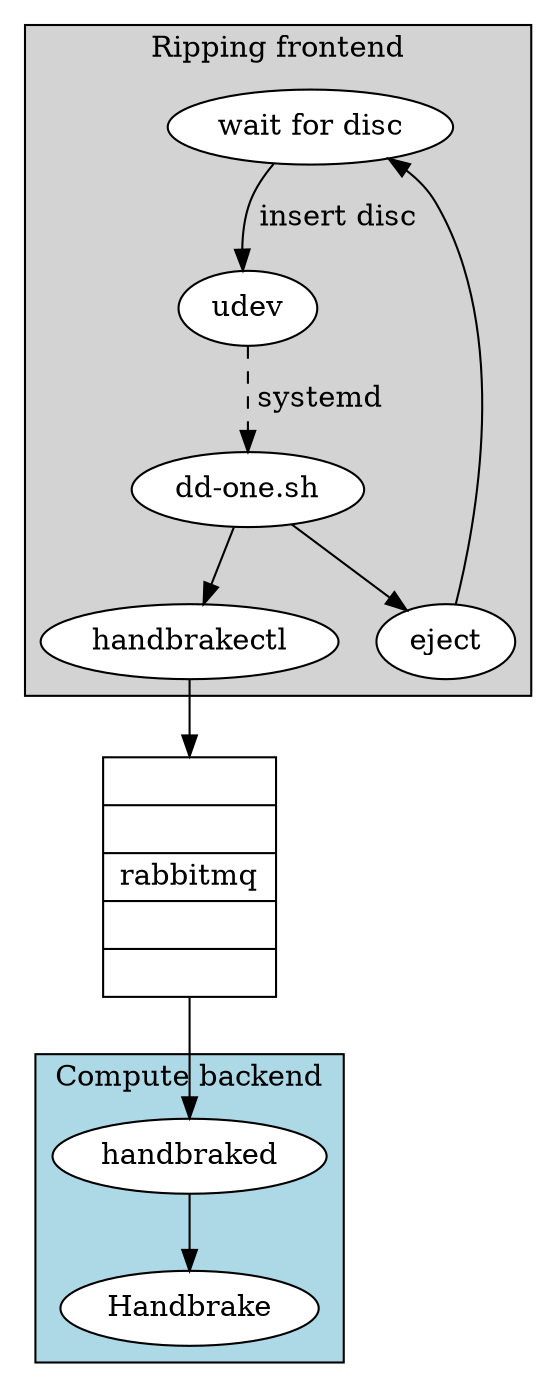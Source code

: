 digraph G {
    subgraph cluster_ddonefrontend {
        node [style=filled,fillcolor=white];
        style=filled;
        fillcolor=lightgrey;
        label="Ripping frontend";
        "wait for disc" -> udev [label=" insert disc  "];
        udev -> "dd-one.sh" [label=" systemd",style=dashed];
        "dd-one.sh" -> handbrakectl;
        "dd-one.sh" -> eject;
        eject -> "wait for disc";
    }

    subgraph cluster_compute_backend {
        label="Compute backend"
        style=filled;
        fillcolor=lightblue;
        node [style=filled,fillcolor=white];
        handbraked -> Handbrake;
    }

    "rabbitmq" [
              shape = "record";
              label = "{ <f0> | <f1> | <f2> rabbitmq | <f3> | <f4> }";
              ];

    handbrakectl -> "rabbitmq":f0;
    "rabbitmq":f4 -> handbraked;
}
